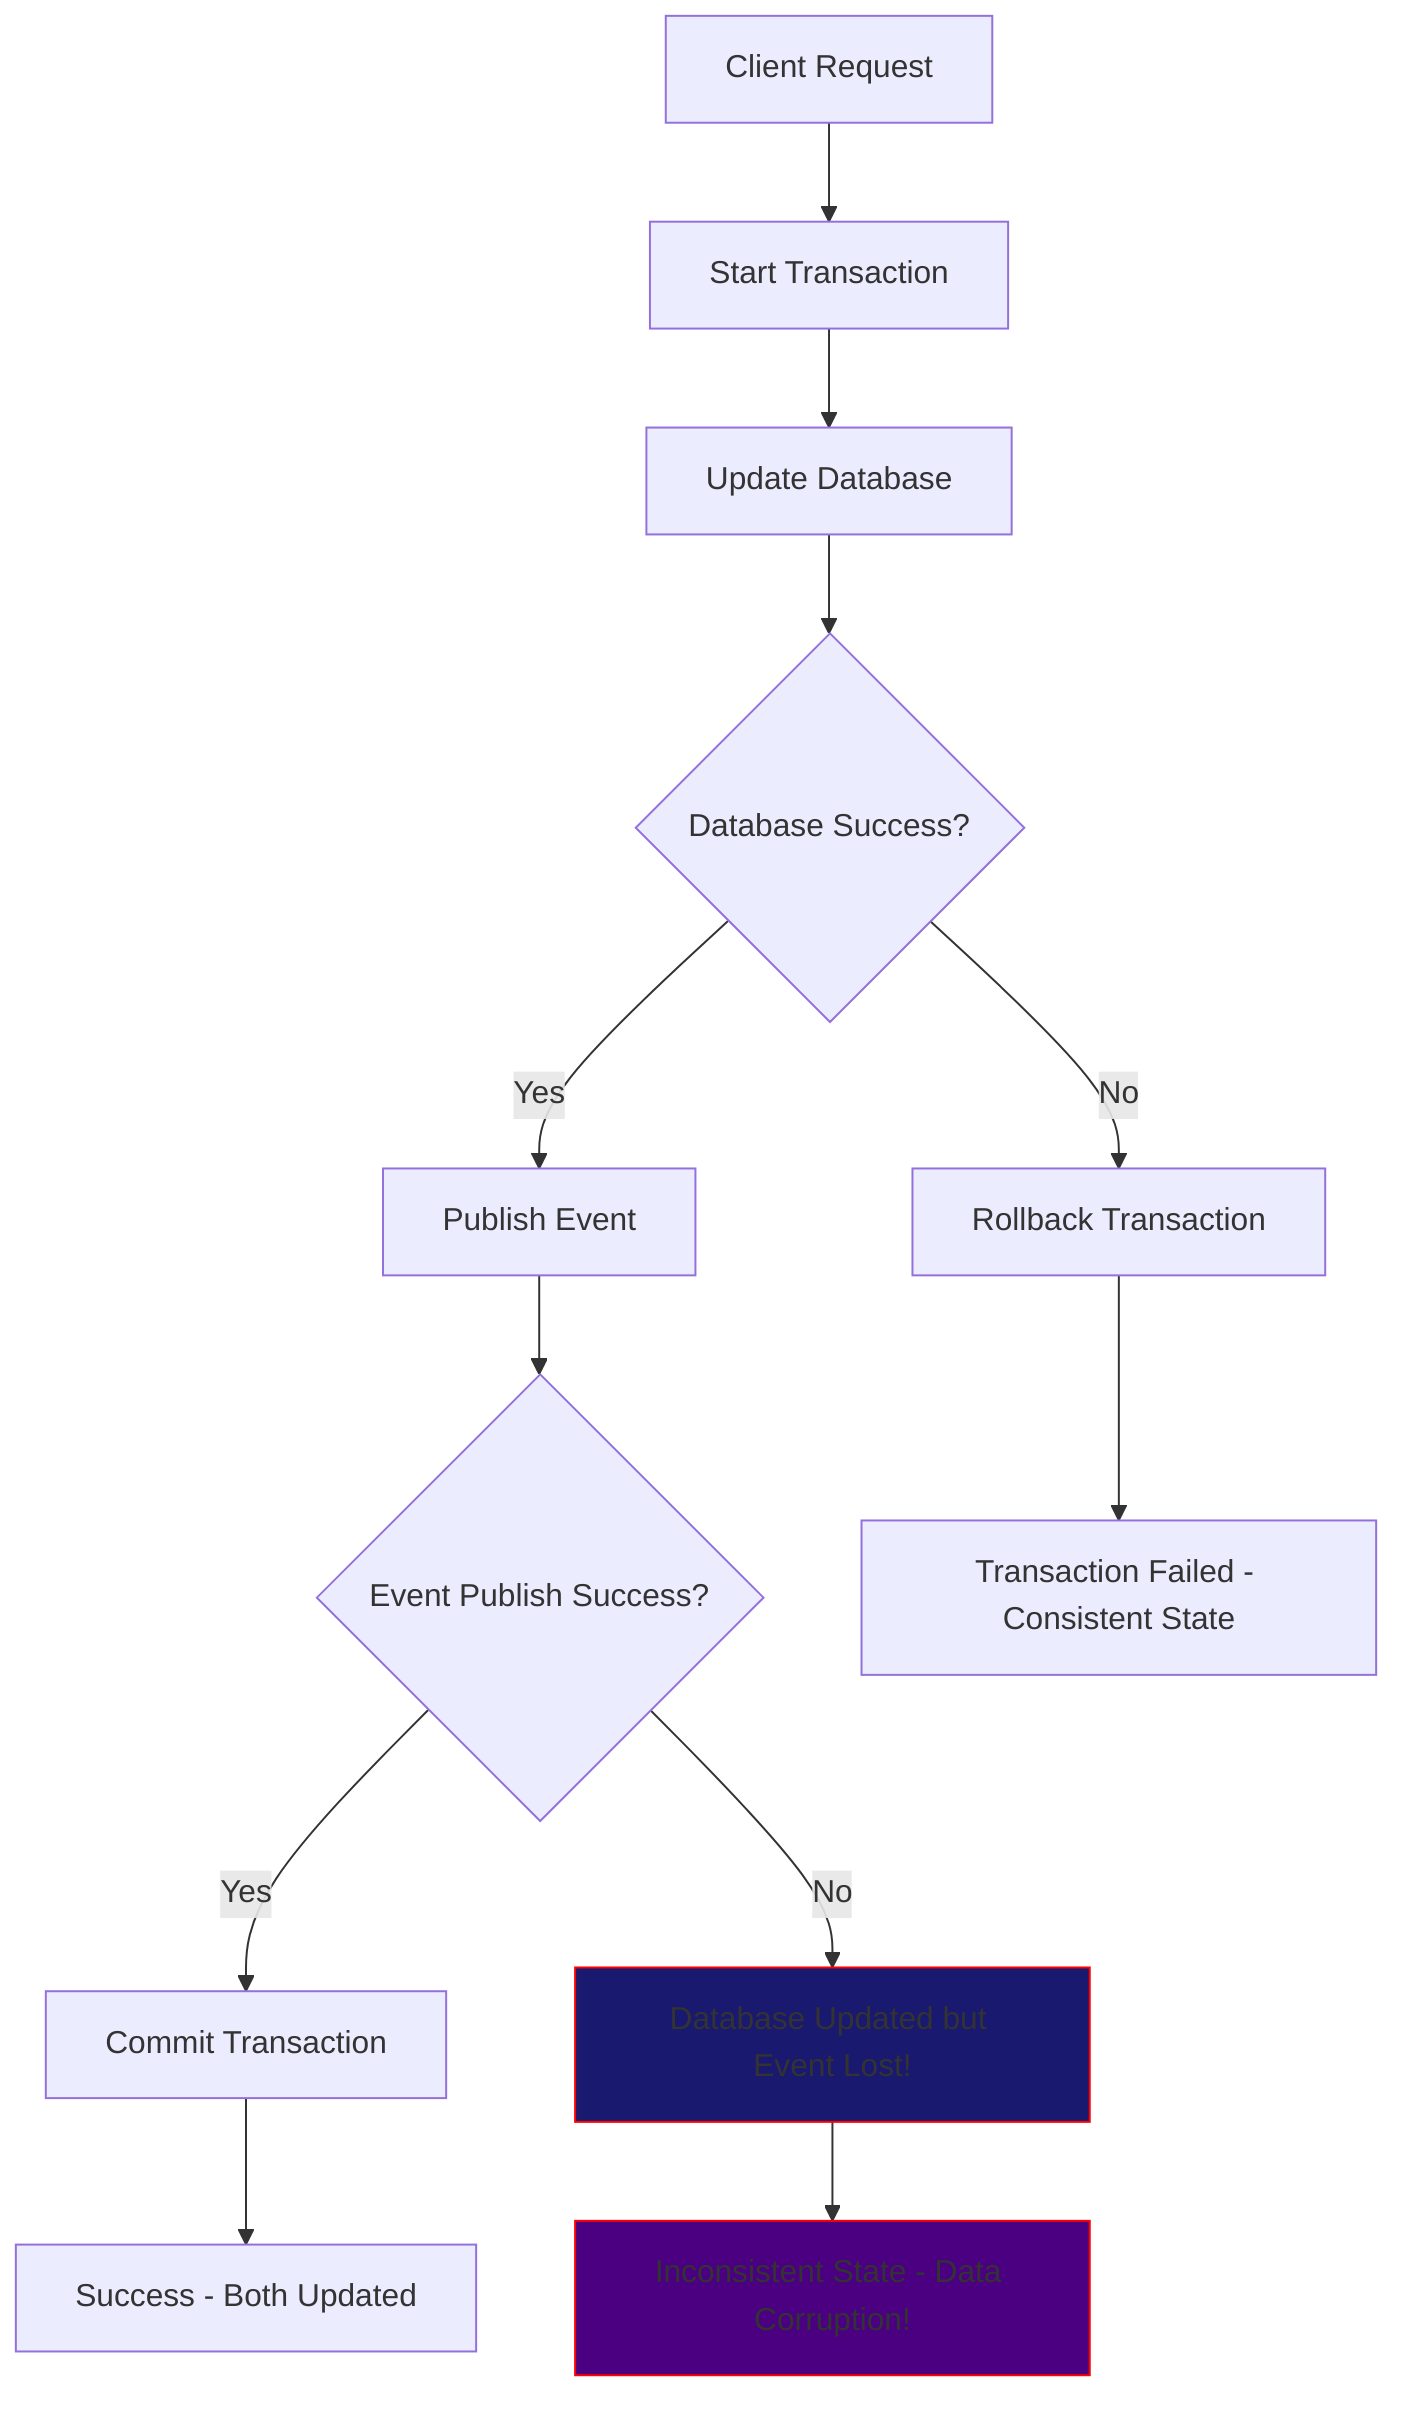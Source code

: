graph TD
    A[Client Request] --> B[Start Transaction]
    B --> C[Update Database]
    C --> D{Database Success?}
    D -->|Yes| E[Publish Event]
    D -->|No| F[Rollback Transaction]
    E --> G{Event Publish Success?}
    G -->|Yes| H[Commit Transaction]
    G -->|No| I[Database Updated but Event Lost!]
    F --> J[Transaction Failed - Consistent State]
    I --> K[Inconsistent State - Data Corruption!]
    H --> L[Success - Both Updated]
    
    style I fill:#191970,stroke:#ff0000
    style K fill:#4b0082,stroke:#ff0000